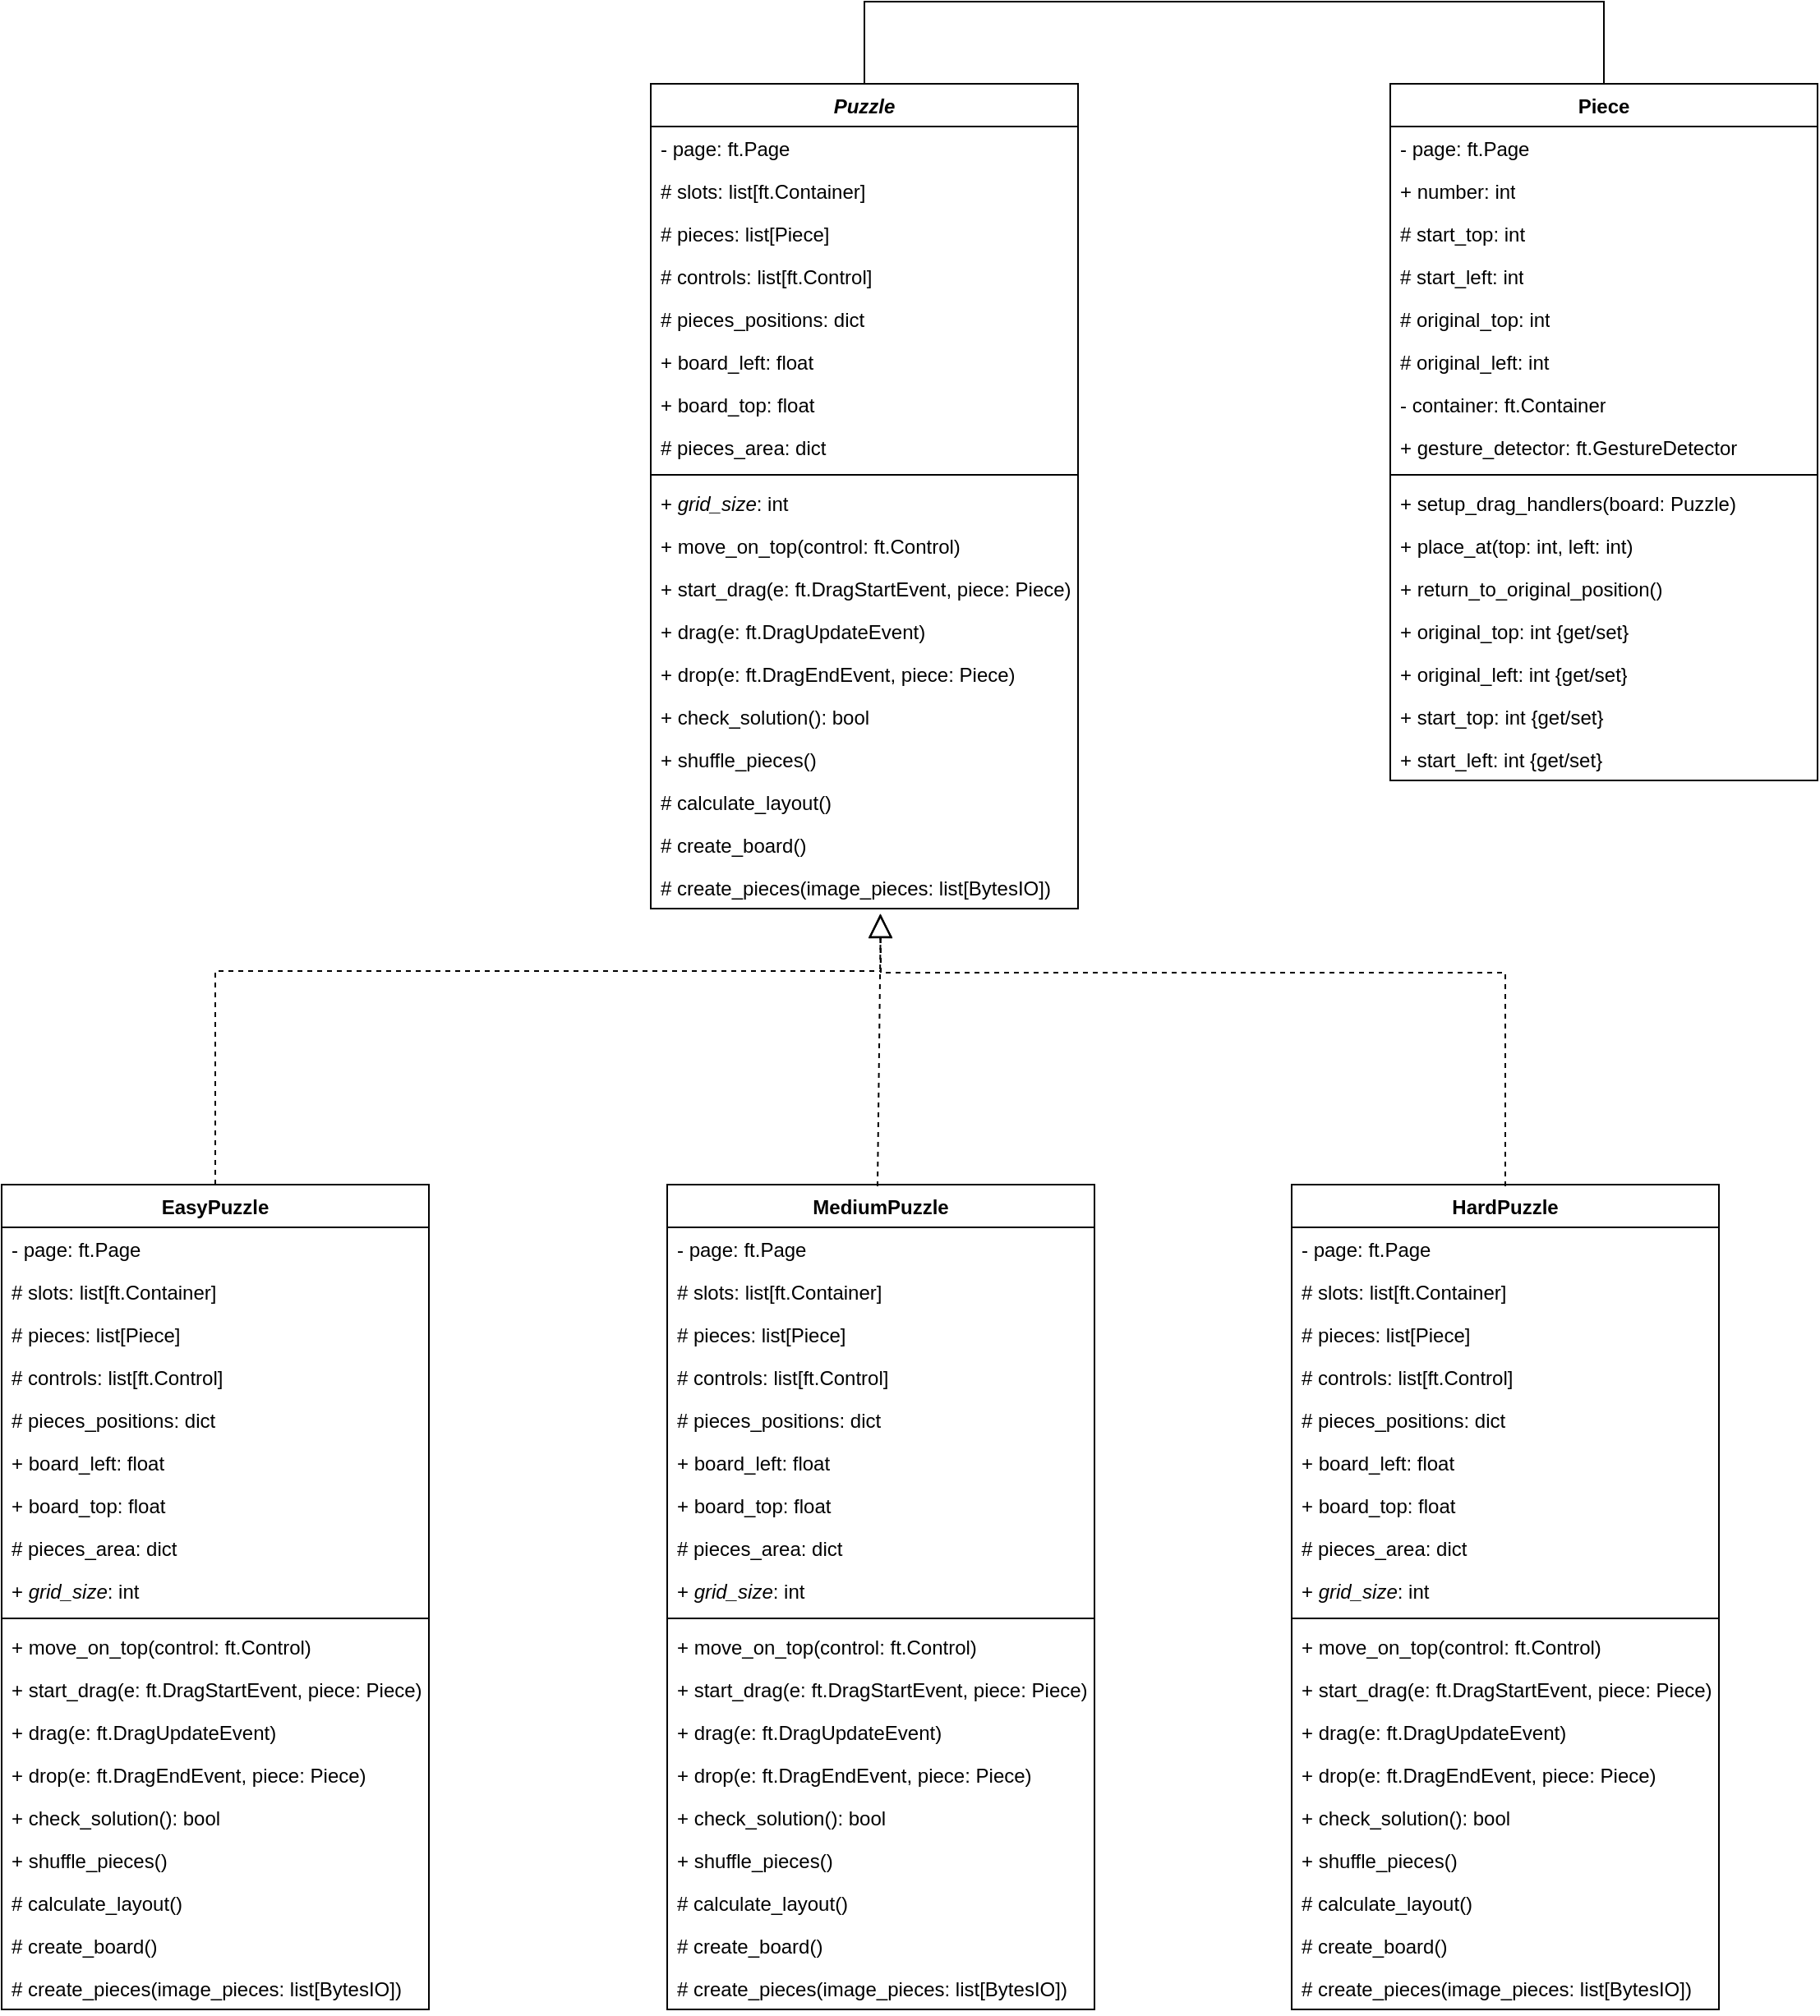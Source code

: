 <mxfile version="27.1.6">
  <diagram name="Page-1" id="c4acf3e9-155e-7222-9cf6-157b1a14988f">
    <mxGraphModel dx="3033" dy="1420" grid="1" gridSize="10" guides="1" tooltips="1" connect="1" arrows="1" fold="1" page="1" pageScale="1" pageWidth="850" pageHeight="1100" background="none" math="0" shadow="0">
      <root>
        <mxCell id="0" />
        <mxCell id="1" parent="0" />
        <mxCell id="1fHKqAu6_xNlIaOvewAm-1" value="Piece" style="swimlane;fontStyle=1;align=center;verticalAlign=top;childLayout=stackLayout;horizontal=1;startSize=26;horizontalStack=0;resizeParent=1;resizeParentMax=0;resizeLast=0;collapsible=1;marginBottom=0;whiteSpace=wrap;html=1;" vertex="1" parent="1">
          <mxGeometry x="1010" y="110" width="260" height="424" as="geometry" />
        </mxCell>
        <mxCell id="1fHKqAu6_xNlIaOvewAm-2" value="- page: ft.Page" style="text;strokeColor=none;fillColor=none;align=left;verticalAlign=top;spacingLeft=4;spacingRight=4;overflow=hidden;rotatable=0;points=[[0,0.5],[1,0.5]];portConstraint=eastwest;whiteSpace=wrap;html=1;" vertex="1" parent="1fHKqAu6_xNlIaOvewAm-1">
          <mxGeometry y="26" width="260" height="26" as="geometry" />
        </mxCell>
        <mxCell id="1fHKqAu6_xNlIaOvewAm-3" value="+ number: int" style="text;strokeColor=none;fillColor=none;align=left;verticalAlign=top;spacingLeft=4;spacingRight=4;overflow=hidden;rotatable=0;points=[[0,0.5],[1,0.5]];portConstraint=eastwest;whiteSpace=wrap;html=1;" vertex="1" parent="1fHKqAu6_xNlIaOvewAm-1">
          <mxGeometry y="52" width="260" height="26" as="geometry" />
        </mxCell>
        <mxCell id="1fHKqAu6_xNlIaOvewAm-4" value="# start_top: int" style="text;strokeColor=none;fillColor=none;align=left;verticalAlign=top;spacingLeft=4;spacingRight=4;overflow=hidden;rotatable=0;points=[[0,0.5],[1,0.5]];portConstraint=eastwest;whiteSpace=wrap;html=1;" vertex="1" parent="1fHKqAu6_xNlIaOvewAm-1">
          <mxGeometry y="78" width="260" height="26" as="geometry" />
        </mxCell>
        <mxCell id="1fHKqAu6_xNlIaOvewAm-5" value="#&amp;nbsp;start_left: int" style="text;strokeColor=none;fillColor=none;align=left;verticalAlign=top;spacingLeft=4;spacingRight=4;overflow=hidden;rotatable=0;points=[[0,0.5],[1,0.5]];portConstraint=eastwest;whiteSpace=wrap;html=1;" vertex="1" parent="1fHKqAu6_xNlIaOvewAm-1">
          <mxGeometry y="104" width="260" height="26" as="geometry" />
        </mxCell>
        <mxCell id="1fHKqAu6_xNlIaOvewAm-12" value="#&amp;nbsp;original_top: int" style="text;strokeColor=none;fillColor=none;align=left;verticalAlign=top;spacingLeft=4;spacingRight=4;overflow=hidden;rotatable=0;points=[[0,0.5],[1,0.5]];portConstraint=eastwest;whiteSpace=wrap;html=1;" vertex="1" parent="1fHKqAu6_xNlIaOvewAm-1">
          <mxGeometry y="130" width="260" height="26" as="geometry" />
        </mxCell>
        <mxCell id="1fHKqAu6_xNlIaOvewAm-11" value="#&amp;nbsp;original_left: int" style="text;strokeColor=none;fillColor=none;align=left;verticalAlign=top;spacingLeft=4;spacingRight=4;overflow=hidden;rotatable=0;points=[[0,0.5],[1,0.5]];portConstraint=eastwest;whiteSpace=wrap;html=1;" vertex="1" parent="1fHKqAu6_xNlIaOvewAm-1">
          <mxGeometry y="156" width="260" height="26" as="geometry" />
        </mxCell>
        <mxCell id="1fHKqAu6_xNlIaOvewAm-10" value="- container: ft.Container" style="text;strokeColor=none;fillColor=none;align=left;verticalAlign=top;spacingLeft=4;spacingRight=4;overflow=hidden;rotatable=0;points=[[0,0.5],[1,0.5]];portConstraint=eastwest;whiteSpace=wrap;html=1;" vertex="1" parent="1fHKqAu6_xNlIaOvewAm-1">
          <mxGeometry y="182" width="260" height="26" as="geometry" />
        </mxCell>
        <mxCell id="1fHKqAu6_xNlIaOvewAm-9" value="+ gesture_detector: ft.GestureDetector" style="text;strokeColor=none;fillColor=none;align=left;verticalAlign=top;spacingLeft=4;spacingRight=4;overflow=hidden;rotatable=0;points=[[0,0.5],[1,0.5]];portConstraint=eastwest;whiteSpace=wrap;html=1;" vertex="1" parent="1fHKqAu6_xNlIaOvewAm-1">
          <mxGeometry y="208" width="260" height="26" as="geometry" />
        </mxCell>
        <mxCell id="1fHKqAu6_xNlIaOvewAm-6" value="" style="line;strokeWidth=1;fillColor=none;align=left;verticalAlign=middle;spacingTop=-1;spacingLeft=3;spacingRight=3;rotatable=0;labelPosition=right;points=[];portConstraint=eastwest;strokeColor=inherit;" vertex="1" parent="1fHKqAu6_xNlIaOvewAm-1">
          <mxGeometry y="234" width="260" height="8" as="geometry" />
        </mxCell>
        <mxCell id="1fHKqAu6_xNlIaOvewAm-7" value="+ setup_drag_handlers(board: Puzzle)" style="text;strokeColor=none;fillColor=none;align=left;verticalAlign=top;spacingLeft=4;spacingRight=4;overflow=hidden;rotatable=0;points=[[0,0.5],[1,0.5]];portConstraint=eastwest;whiteSpace=wrap;html=1;" vertex="1" parent="1fHKqAu6_xNlIaOvewAm-1">
          <mxGeometry y="242" width="260" height="26" as="geometry" />
        </mxCell>
        <mxCell id="1fHKqAu6_xNlIaOvewAm-8" value="+ place_at(top: int, left: int)" style="text;strokeColor=none;fillColor=none;align=left;verticalAlign=top;spacingLeft=4;spacingRight=4;overflow=hidden;rotatable=0;points=[[0,0.5],[1,0.5]];portConstraint=eastwest;whiteSpace=wrap;html=1;" vertex="1" parent="1fHKqAu6_xNlIaOvewAm-1">
          <mxGeometry y="268" width="260" height="26" as="geometry" />
        </mxCell>
        <mxCell id="1fHKqAu6_xNlIaOvewAm-17" value="+ return_to_original_position()" style="text;strokeColor=none;fillColor=none;align=left;verticalAlign=top;spacingLeft=4;spacingRight=4;overflow=hidden;rotatable=0;points=[[0,0.5],[1,0.5]];portConstraint=eastwest;whiteSpace=wrap;html=1;" vertex="1" parent="1fHKqAu6_xNlIaOvewAm-1">
          <mxGeometry y="294" width="260" height="26" as="geometry" />
        </mxCell>
        <mxCell id="1fHKqAu6_xNlIaOvewAm-16" value="+ original_top: int {get/set}" style="text;strokeColor=none;fillColor=none;align=left;verticalAlign=top;spacingLeft=4;spacingRight=4;overflow=hidden;rotatable=0;points=[[0,0.5],[1,0.5]];portConstraint=eastwest;whiteSpace=wrap;html=1;" vertex="1" parent="1fHKqAu6_xNlIaOvewAm-1">
          <mxGeometry y="320" width="260" height="26" as="geometry" />
        </mxCell>
        <mxCell id="1fHKqAu6_xNlIaOvewAm-14" value="+ original_left: int {get/set}" style="text;strokeColor=none;fillColor=none;align=left;verticalAlign=top;spacingLeft=4;spacingRight=4;overflow=hidden;rotatable=0;points=[[0,0.5],[1,0.5]];portConstraint=eastwest;whiteSpace=wrap;html=1;" vertex="1" parent="1fHKqAu6_xNlIaOvewAm-1">
          <mxGeometry y="346" width="260" height="26" as="geometry" />
        </mxCell>
        <mxCell id="1fHKqAu6_xNlIaOvewAm-13" value="+ start_top: int {get/set}" style="text;strokeColor=none;fillColor=none;align=left;verticalAlign=top;spacingLeft=4;spacingRight=4;overflow=hidden;rotatable=0;points=[[0,0.5],[1,0.5]];portConstraint=eastwest;whiteSpace=wrap;html=1;" vertex="1" parent="1fHKqAu6_xNlIaOvewAm-1">
          <mxGeometry y="372" width="260" height="26" as="geometry" />
        </mxCell>
        <mxCell id="1fHKqAu6_xNlIaOvewAm-18" value="+ start_left: int {get/set}" style="text;strokeColor=none;fillColor=none;align=left;verticalAlign=top;spacingLeft=4;spacingRight=4;overflow=hidden;rotatable=0;points=[[0,0.5],[1,0.5]];portConstraint=eastwest;whiteSpace=wrap;html=1;" vertex="1" parent="1fHKqAu6_xNlIaOvewAm-1">
          <mxGeometry y="398" width="260" height="26" as="geometry" />
        </mxCell>
        <mxCell id="1fHKqAu6_xNlIaOvewAm-19" value="&lt;i&gt;Puzzle&lt;/i&gt;" style="swimlane;fontStyle=1;align=center;verticalAlign=top;childLayout=stackLayout;horizontal=1;startSize=26;horizontalStack=0;resizeParent=1;resizeParentMax=0;resizeLast=0;collapsible=1;marginBottom=0;whiteSpace=wrap;html=1;" vertex="1" parent="1">
          <mxGeometry x="560" y="110" width="260" height="502" as="geometry" />
        </mxCell>
        <mxCell id="1fHKqAu6_xNlIaOvewAm-20" value="- page: ft.Page" style="text;strokeColor=none;fillColor=none;align=left;verticalAlign=top;spacingLeft=4;spacingRight=4;overflow=hidden;rotatable=0;points=[[0,0.5],[1,0.5]];portConstraint=eastwest;whiteSpace=wrap;html=1;" vertex="1" parent="1fHKqAu6_xNlIaOvewAm-19">
          <mxGeometry y="26" width="260" height="26" as="geometry" />
        </mxCell>
        <mxCell id="1fHKqAu6_xNlIaOvewAm-21" value="#&amp;nbsp;slots: list[ft.Container]" style="text;strokeColor=none;fillColor=none;align=left;verticalAlign=top;spacingLeft=4;spacingRight=4;overflow=hidden;rotatable=0;points=[[0,0.5],[1,0.5]];portConstraint=eastwest;whiteSpace=wrap;html=1;" vertex="1" parent="1fHKqAu6_xNlIaOvewAm-19">
          <mxGeometry y="52" width="260" height="26" as="geometry" />
        </mxCell>
        <mxCell id="1fHKqAu6_xNlIaOvewAm-22" value="#&amp;nbsp;pieces: list[Piece]" style="text;strokeColor=none;fillColor=none;align=left;verticalAlign=top;spacingLeft=4;spacingRight=4;overflow=hidden;rotatable=0;points=[[0,0.5],[1,0.5]];portConstraint=eastwest;whiteSpace=wrap;html=1;" vertex="1" parent="1fHKqAu6_xNlIaOvewAm-19">
          <mxGeometry y="78" width="260" height="26" as="geometry" />
        </mxCell>
        <mxCell id="1fHKqAu6_xNlIaOvewAm-23" value="#&amp;nbsp;controls: list[ft.Control]" style="text;strokeColor=none;fillColor=none;align=left;verticalAlign=top;spacingLeft=4;spacingRight=4;overflow=hidden;rotatable=0;points=[[0,0.5],[1,0.5]];portConstraint=eastwest;whiteSpace=wrap;html=1;" vertex="1" parent="1fHKqAu6_xNlIaOvewAm-19">
          <mxGeometry y="104" width="260" height="26" as="geometry" />
        </mxCell>
        <mxCell id="1fHKqAu6_xNlIaOvewAm-24" value="#&amp;nbsp;pieces_positions: dict" style="text;strokeColor=none;fillColor=none;align=left;verticalAlign=top;spacingLeft=4;spacingRight=4;overflow=hidden;rotatable=0;points=[[0,0.5],[1,0.5]];portConstraint=eastwest;whiteSpace=wrap;html=1;" vertex="1" parent="1fHKqAu6_xNlIaOvewAm-19">
          <mxGeometry y="130" width="260" height="26" as="geometry" />
        </mxCell>
        <mxCell id="1fHKqAu6_xNlIaOvewAm-25" value="+ board_left: float" style="text;strokeColor=none;fillColor=none;align=left;verticalAlign=top;spacingLeft=4;spacingRight=4;overflow=hidden;rotatable=0;points=[[0,0.5],[1,0.5]];portConstraint=eastwest;whiteSpace=wrap;html=1;" vertex="1" parent="1fHKqAu6_xNlIaOvewAm-19">
          <mxGeometry y="156" width="260" height="26" as="geometry" />
        </mxCell>
        <mxCell id="1fHKqAu6_xNlIaOvewAm-26" value="+ board_top: float" style="text;strokeColor=none;fillColor=none;align=left;verticalAlign=top;spacingLeft=4;spacingRight=4;overflow=hidden;rotatable=0;points=[[0,0.5],[1,0.5]];portConstraint=eastwest;whiteSpace=wrap;html=1;" vertex="1" parent="1fHKqAu6_xNlIaOvewAm-19">
          <mxGeometry y="182" width="260" height="26" as="geometry" />
        </mxCell>
        <mxCell id="1fHKqAu6_xNlIaOvewAm-27" value="#&amp;nbsp;pieces_area: dict" style="text;strokeColor=none;fillColor=none;align=left;verticalAlign=top;spacingLeft=4;spacingRight=4;overflow=hidden;rotatable=0;points=[[0,0.5],[1,0.5]];portConstraint=eastwest;whiteSpace=wrap;html=1;" vertex="1" parent="1fHKqAu6_xNlIaOvewAm-19">
          <mxGeometry y="208" width="260" height="26" as="geometry" />
        </mxCell>
        <mxCell id="1fHKqAu6_xNlIaOvewAm-28" value="" style="line;strokeWidth=1;fillColor=none;align=left;verticalAlign=middle;spacingTop=-1;spacingLeft=3;spacingRight=3;rotatable=0;labelPosition=right;points=[];portConstraint=eastwest;strokeColor=inherit;" vertex="1" parent="1fHKqAu6_xNlIaOvewAm-19">
          <mxGeometry y="234" width="260" height="8" as="geometry" />
        </mxCell>
        <mxCell id="1fHKqAu6_xNlIaOvewAm-29" value="+ &lt;i&gt;grid_size&lt;/i&gt;: int" style="text;strokeColor=none;fillColor=none;align=left;verticalAlign=top;spacingLeft=4;spacingRight=4;overflow=hidden;rotatable=0;points=[[0,0.5],[1,0.5]];portConstraint=eastwest;whiteSpace=wrap;html=1;" vertex="1" parent="1fHKqAu6_xNlIaOvewAm-19">
          <mxGeometry y="242" width="260" height="26" as="geometry" />
        </mxCell>
        <mxCell id="1fHKqAu6_xNlIaOvewAm-30" value="+ move_on_top(control: ft.Control)" style="text;strokeColor=none;fillColor=none;align=left;verticalAlign=top;spacingLeft=4;spacingRight=4;overflow=hidden;rotatable=0;points=[[0,0.5],[1,0.5]];portConstraint=eastwest;whiteSpace=wrap;html=1;" vertex="1" parent="1fHKqAu6_xNlIaOvewAm-19">
          <mxGeometry y="268" width="260" height="26" as="geometry" />
        </mxCell>
        <mxCell id="1fHKqAu6_xNlIaOvewAm-31" value="+ start_drag(e: ft.DragStartEvent, piece: Piece)" style="text;strokeColor=none;fillColor=none;align=left;verticalAlign=top;spacingLeft=4;spacingRight=4;overflow=hidden;rotatable=0;points=[[0,0.5],[1,0.5]];portConstraint=eastwest;whiteSpace=wrap;html=1;" vertex="1" parent="1fHKqAu6_xNlIaOvewAm-19">
          <mxGeometry y="294" width="260" height="26" as="geometry" />
        </mxCell>
        <mxCell id="1fHKqAu6_xNlIaOvewAm-32" value="+ drag(e: ft.DragUpdateEvent)" style="text;strokeColor=none;fillColor=none;align=left;verticalAlign=top;spacingLeft=4;spacingRight=4;overflow=hidden;rotatable=0;points=[[0,0.5],[1,0.5]];portConstraint=eastwest;whiteSpace=wrap;html=1;" vertex="1" parent="1fHKqAu6_xNlIaOvewAm-19">
          <mxGeometry y="320" width="260" height="26" as="geometry" />
        </mxCell>
        <mxCell id="1fHKqAu6_xNlIaOvewAm-33" value="+ drop(e: ft.DragEndEvent, piece: Piece)" style="text;strokeColor=none;fillColor=none;align=left;verticalAlign=top;spacingLeft=4;spacingRight=4;overflow=hidden;rotatable=0;points=[[0,0.5],[1,0.5]];portConstraint=eastwest;whiteSpace=wrap;html=1;" vertex="1" parent="1fHKqAu6_xNlIaOvewAm-19">
          <mxGeometry y="346" width="260" height="26" as="geometry" />
        </mxCell>
        <mxCell id="1fHKqAu6_xNlIaOvewAm-34" value="+ check_solution(): bool" style="text;strokeColor=none;fillColor=none;align=left;verticalAlign=top;spacingLeft=4;spacingRight=4;overflow=hidden;rotatable=0;points=[[0,0.5],[1,0.5]];portConstraint=eastwest;whiteSpace=wrap;html=1;" vertex="1" parent="1fHKqAu6_xNlIaOvewAm-19">
          <mxGeometry y="372" width="260" height="26" as="geometry" />
        </mxCell>
        <mxCell id="1fHKqAu6_xNlIaOvewAm-35" value="+ shuffle_pieces()" style="text;strokeColor=none;fillColor=none;align=left;verticalAlign=top;spacingLeft=4;spacingRight=4;overflow=hidden;rotatable=0;points=[[0,0.5],[1,0.5]];portConstraint=eastwest;whiteSpace=wrap;html=1;" vertex="1" parent="1fHKqAu6_xNlIaOvewAm-19">
          <mxGeometry y="398" width="260" height="26" as="geometry" />
        </mxCell>
        <mxCell id="1fHKqAu6_xNlIaOvewAm-38" value="#&amp;nbsp;calculate_layout()" style="text;strokeColor=none;fillColor=none;align=left;verticalAlign=top;spacingLeft=4;spacingRight=4;overflow=hidden;rotatable=0;points=[[0,0.5],[1,0.5]];portConstraint=eastwest;whiteSpace=wrap;html=1;" vertex="1" parent="1fHKqAu6_xNlIaOvewAm-19">
          <mxGeometry y="424" width="260" height="26" as="geometry" />
        </mxCell>
        <mxCell id="1fHKqAu6_xNlIaOvewAm-37" value="#&amp;nbsp;create_board()" style="text;strokeColor=none;fillColor=none;align=left;verticalAlign=top;spacingLeft=4;spacingRight=4;overflow=hidden;rotatable=0;points=[[0,0.5],[1,0.5]];portConstraint=eastwest;whiteSpace=wrap;html=1;" vertex="1" parent="1fHKqAu6_xNlIaOvewAm-19">
          <mxGeometry y="450" width="260" height="26" as="geometry" />
        </mxCell>
        <mxCell id="1fHKqAu6_xNlIaOvewAm-36" value="#&amp;nbsp;create_pieces(image_pieces: list[BytesIO])" style="text;strokeColor=none;fillColor=none;align=left;verticalAlign=top;spacingLeft=4;spacingRight=4;overflow=hidden;rotatable=0;points=[[0,0.5],[1,0.5]];portConstraint=eastwest;whiteSpace=wrap;html=1;" vertex="1" parent="1fHKqAu6_xNlIaOvewAm-19">
          <mxGeometry y="476" width="260" height="26" as="geometry" />
        </mxCell>
        <mxCell id="1fHKqAu6_xNlIaOvewAm-79" value="EasyPuzzle" style="swimlane;fontStyle=1;align=center;verticalAlign=top;childLayout=stackLayout;horizontal=1;startSize=26;horizontalStack=0;resizeParent=1;resizeParentMax=0;resizeLast=0;collapsible=1;marginBottom=0;whiteSpace=wrap;html=1;" vertex="1" parent="1">
          <mxGeometry x="165" y="780" width="260" height="502" as="geometry" />
        </mxCell>
        <mxCell id="1fHKqAu6_xNlIaOvewAm-80" value="- page: ft.Page" style="text;strokeColor=none;fillColor=none;align=left;verticalAlign=top;spacingLeft=4;spacingRight=4;overflow=hidden;rotatable=0;points=[[0,0.5],[1,0.5]];portConstraint=eastwest;whiteSpace=wrap;html=1;" vertex="1" parent="1fHKqAu6_xNlIaOvewAm-79">
          <mxGeometry y="26" width="260" height="26" as="geometry" />
        </mxCell>
        <mxCell id="1fHKqAu6_xNlIaOvewAm-81" value="#&amp;nbsp;slots: list[ft.Container]" style="text;strokeColor=none;fillColor=none;align=left;verticalAlign=top;spacingLeft=4;spacingRight=4;overflow=hidden;rotatable=0;points=[[0,0.5],[1,0.5]];portConstraint=eastwest;whiteSpace=wrap;html=1;" vertex="1" parent="1fHKqAu6_xNlIaOvewAm-79">
          <mxGeometry y="52" width="260" height="26" as="geometry" />
        </mxCell>
        <mxCell id="1fHKqAu6_xNlIaOvewAm-82" value="#&amp;nbsp;pieces: list[Piece]" style="text;strokeColor=none;fillColor=none;align=left;verticalAlign=top;spacingLeft=4;spacingRight=4;overflow=hidden;rotatable=0;points=[[0,0.5],[1,0.5]];portConstraint=eastwest;whiteSpace=wrap;html=1;" vertex="1" parent="1fHKqAu6_xNlIaOvewAm-79">
          <mxGeometry y="78" width="260" height="26" as="geometry" />
        </mxCell>
        <mxCell id="1fHKqAu6_xNlIaOvewAm-83" value="#&amp;nbsp;controls: list[ft.Control]" style="text;strokeColor=none;fillColor=none;align=left;verticalAlign=top;spacingLeft=4;spacingRight=4;overflow=hidden;rotatable=0;points=[[0,0.5],[1,0.5]];portConstraint=eastwest;whiteSpace=wrap;html=1;" vertex="1" parent="1fHKqAu6_xNlIaOvewAm-79">
          <mxGeometry y="104" width="260" height="26" as="geometry" />
        </mxCell>
        <mxCell id="1fHKqAu6_xNlIaOvewAm-84" value="#&amp;nbsp;pieces_positions: dict" style="text;strokeColor=none;fillColor=none;align=left;verticalAlign=top;spacingLeft=4;spacingRight=4;overflow=hidden;rotatable=0;points=[[0,0.5],[1,0.5]];portConstraint=eastwest;whiteSpace=wrap;html=1;" vertex="1" parent="1fHKqAu6_xNlIaOvewAm-79">
          <mxGeometry y="130" width="260" height="26" as="geometry" />
        </mxCell>
        <mxCell id="1fHKqAu6_xNlIaOvewAm-85" value="+ board_left: float" style="text;strokeColor=none;fillColor=none;align=left;verticalAlign=top;spacingLeft=4;spacingRight=4;overflow=hidden;rotatable=0;points=[[0,0.5],[1,0.5]];portConstraint=eastwest;whiteSpace=wrap;html=1;" vertex="1" parent="1fHKqAu6_xNlIaOvewAm-79">
          <mxGeometry y="156" width="260" height="26" as="geometry" />
        </mxCell>
        <mxCell id="1fHKqAu6_xNlIaOvewAm-86" value="+ board_top: float" style="text;strokeColor=none;fillColor=none;align=left;verticalAlign=top;spacingLeft=4;spacingRight=4;overflow=hidden;rotatable=0;points=[[0,0.5],[1,0.5]];portConstraint=eastwest;whiteSpace=wrap;html=1;" vertex="1" parent="1fHKqAu6_xNlIaOvewAm-79">
          <mxGeometry y="182" width="260" height="26" as="geometry" />
        </mxCell>
        <mxCell id="1fHKqAu6_xNlIaOvewAm-87" value="#&amp;nbsp;pieces_area: dict" style="text;strokeColor=none;fillColor=none;align=left;verticalAlign=top;spacingLeft=4;spacingRight=4;overflow=hidden;rotatable=0;points=[[0,0.5],[1,0.5]];portConstraint=eastwest;whiteSpace=wrap;html=1;" vertex="1" parent="1fHKqAu6_xNlIaOvewAm-79">
          <mxGeometry y="208" width="260" height="26" as="geometry" />
        </mxCell>
        <mxCell id="1fHKqAu6_xNlIaOvewAm-89" value="+ &lt;i&gt;grid_size&lt;/i&gt;: int" style="text;strokeColor=none;fillColor=none;align=left;verticalAlign=top;spacingLeft=4;spacingRight=4;overflow=hidden;rotatable=0;points=[[0,0.5],[1,0.5]];portConstraint=eastwest;whiteSpace=wrap;html=1;" vertex="1" parent="1fHKqAu6_xNlIaOvewAm-79">
          <mxGeometry y="234" width="260" height="26" as="geometry" />
        </mxCell>
        <mxCell id="1fHKqAu6_xNlIaOvewAm-88" value="" style="line;strokeWidth=1;fillColor=none;align=left;verticalAlign=middle;spacingTop=-1;spacingLeft=3;spacingRight=3;rotatable=0;labelPosition=right;points=[];portConstraint=eastwest;strokeColor=inherit;" vertex="1" parent="1fHKqAu6_xNlIaOvewAm-79">
          <mxGeometry y="260" width="260" height="8" as="geometry" />
        </mxCell>
        <mxCell id="1fHKqAu6_xNlIaOvewAm-90" value="+ move_on_top(control: ft.Control)" style="text;strokeColor=none;fillColor=none;align=left;verticalAlign=top;spacingLeft=4;spacingRight=4;overflow=hidden;rotatable=0;points=[[0,0.5],[1,0.5]];portConstraint=eastwest;whiteSpace=wrap;html=1;" vertex="1" parent="1fHKqAu6_xNlIaOvewAm-79">
          <mxGeometry y="268" width="260" height="26" as="geometry" />
        </mxCell>
        <mxCell id="1fHKqAu6_xNlIaOvewAm-91" value="+ start_drag(e: ft.DragStartEvent, piece: Piece)" style="text;strokeColor=none;fillColor=none;align=left;verticalAlign=top;spacingLeft=4;spacingRight=4;overflow=hidden;rotatable=0;points=[[0,0.5],[1,0.5]];portConstraint=eastwest;whiteSpace=wrap;html=1;" vertex="1" parent="1fHKqAu6_xNlIaOvewAm-79">
          <mxGeometry y="294" width="260" height="26" as="geometry" />
        </mxCell>
        <mxCell id="1fHKqAu6_xNlIaOvewAm-92" value="+ drag(e: ft.DragUpdateEvent)" style="text;strokeColor=none;fillColor=none;align=left;verticalAlign=top;spacingLeft=4;spacingRight=4;overflow=hidden;rotatable=0;points=[[0,0.5],[1,0.5]];portConstraint=eastwest;whiteSpace=wrap;html=1;" vertex="1" parent="1fHKqAu6_xNlIaOvewAm-79">
          <mxGeometry y="320" width="260" height="26" as="geometry" />
        </mxCell>
        <mxCell id="1fHKqAu6_xNlIaOvewAm-93" value="+ drop(e: ft.DragEndEvent, piece: Piece)" style="text;strokeColor=none;fillColor=none;align=left;verticalAlign=top;spacingLeft=4;spacingRight=4;overflow=hidden;rotatable=0;points=[[0,0.5],[1,0.5]];portConstraint=eastwest;whiteSpace=wrap;html=1;" vertex="1" parent="1fHKqAu6_xNlIaOvewAm-79">
          <mxGeometry y="346" width="260" height="26" as="geometry" />
        </mxCell>
        <mxCell id="1fHKqAu6_xNlIaOvewAm-94" value="+ check_solution(): bool" style="text;strokeColor=none;fillColor=none;align=left;verticalAlign=top;spacingLeft=4;spacingRight=4;overflow=hidden;rotatable=0;points=[[0,0.5],[1,0.5]];portConstraint=eastwest;whiteSpace=wrap;html=1;" vertex="1" parent="1fHKqAu6_xNlIaOvewAm-79">
          <mxGeometry y="372" width="260" height="26" as="geometry" />
        </mxCell>
        <mxCell id="1fHKqAu6_xNlIaOvewAm-95" value="+ shuffle_pieces()" style="text;strokeColor=none;fillColor=none;align=left;verticalAlign=top;spacingLeft=4;spacingRight=4;overflow=hidden;rotatable=0;points=[[0,0.5],[1,0.5]];portConstraint=eastwest;whiteSpace=wrap;html=1;" vertex="1" parent="1fHKqAu6_xNlIaOvewAm-79">
          <mxGeometry y="398" width="260" height="26" as="geometry" />
        </mxCell>
        <mxCell id="1fHKqAu6_xNlIaOvewAm-96" value="#&amp;nbsp;calculate_layout()" style="text;strokeColor=none;fillColor=none;align=left;verticalAlign=top;spacingLeft=4;spacingRight=4;overflow=hidden;rotatable=0;points=[[0,0.5],[1,0.5]];portConstraint=eastwest;whiteSpace=wrap;html=1;" vertex="1" parent="1fHKqAu6_xNlIaOvewAm-79">
          <mxGeometry y="424" width="260" height="26" as="geometry" />
        </mxCell>
        <mxCell id="1fHKqAu6_xNlIaOvewAm-97" value="#&amp;nbsp;create_board()" style="text;strokeColor=none;fillColor=none;align=left;verticalAlign=top;spacingLeft=4;spacingRight=4;overflow=hidden;rotatable=0;points=[[0,0.5],[1,0.5]];portConstraint=eastwest;whiteSpace=wrap;html=1;" vertex="1" parent="1fHKqAu6_xNlIaOvewAm-79">
          <mxGeometry y="450" width="260" height="26" as="geometry" />
        </mxCell>
        <mxCell id="1fHKqAu6_xNlIaOvewAm-98" value="#&amp;nbsp;create_pieces(image_pieces: list[BytesIO])" style="text;strokeColor=none;fillColor=none;align=left;verticalAlign=top;spacingLeft=4;spacingRight=4;overflow=hidden;rotatable=0;points=[[0,0.5],[1,0.5]];portConstraint=eastwest;whiteSpace=wrap;html=1;" vertex="1" parent="1fHKqAu6_xNlIaOvewAm-79">
          <mxGeometry y="476" width="260" height="26" as="geometry" />
        </mxCell>
        <mxCell id="1fHKqAu6_xNlIaOvewAm-99" value="MediumPuzzle" style="swimlane;fontStyle=1;align=center;verticalAlign=top;childLayout=stackLayout;horizontal=1;startSize=26;horizontalStack=0;resizeParent=1;resizeParentMax=0;resizeLast=0;collapsible=1;marginBottom=0;whiteSpace=wrap;html=1;" vertex="1" parent="1">
          <mxGeometry x="570" y="780" width="260" height="502" as="geometry" />
        </mxCell>
        <mxCell id="1fHKqAu6_xNlIaOvewAm-100" value="- page: ft.Page" style="text;strokeColor=none;fillColor=none;align=left;verticalAlign=top;spacingLeft=4;spacingRight=4;overflow=hidden;rotatable=0;points=[[0,0.5],[1,0.5]];portConstraint=eastwest;whiteSpace=wrap;html=1;" vertex="1" parent="1fHKqAu6_xNlIaOvewAm-99">
          <mxGeometry y="26" width="260" height="26" as="geometry" />
        </mxCell>
        <mxCell id="1fHKqAu6_xNlIaOvewAm-101" value="#&amp;nbsp;slots: list[ft.Container]" style="text;strokeColor=none;fillColor=none;align=left;verticalAlign=top;spacingLeft=4;spacingRight=4;overflow=hidden;rotatable=0;points=[[0,0.5],[1,0.5]];portConstraint=eastwest;whiteSpace=wrap;html=1;" vertex="1" parent="1fHKqAu6_xNlIaOvewAm-99">
          <mxGeometry y="52" width="260" height="26" as="geometry" />
        </mxCell>
        <mxCell id="1fHKqAu6_xNlIaOvewAm-102" value="#&amp;nbsp;pieces: list[Piece]" style="text;strokeColor=none;fillColor=none;align=left;verticalAlign=top;spacingLeft=4;spacingRight=4;overflow=hidden;rotatable=0;points=[[0,0.5],[1,0.5]];portConstraint=eastwest;whiteSpace=wrap;html=1;" vertex="1" parent="1fHKqAu6_xNlIaOvewAm-99">
          <mxGeometry y="78" width="260" height="26" as="geometry" />
        </mxCell>
        <mxCell id="1fHKqAu6_xNlIaOvewAm-103" value="#&amp;nbsp;controls: list[ft.Control]" style="text;strokeColor=none;fillColor=none;align=left;verticalAlign=top;spacingLeft=4;spacingRight=4;overflow=hidden;rotatable=0;points=[[0,0.5],[1,0.5]];portConstraint=eastwest;whiteSpace=wrap;html=1;" vertex="1" parent="1fHKqAu6_xNlIaOvewAm-99">
          <mxGeometry y="104" width="260" height="26" as="geometry" />
        </mxCell>
        <mxCell id="1fHKqAu6_xNlIaOvewAm-104" value="#&amp;nbsp;pieces_positions: dict" style="text;strokeColor=none;fillColor=none;align=left;verticalAlign=top;spacingLeft=4;spacingRight=4;overflow=hidden;rotatable=0;points=[[0,0.5],[1,0.5]];portConstraint=eastwest;whiteSpace=wrap;html=1;" vertex="1" parent="1fHKqAu6_xNlIaOvewAm-99">
          <mxGeometry y="130" width="260" height="26" as="geometry" />
        </mxCell>
        <mxCell id="1fHKqAu6_xNlIaOvewAm-105" value="+ board_left: float" style="text;strokeColor=none;fillColor=none;align=left;verticalAlign=top;spacingLeft=4;spacingRight=4;overflow=hidden;rotatable=0;points=[[0,0.5],[1,0.5]];portConstraint=eastwest;whiteSpace=wrap;html=1;" vertex="1" parent="1fHKqAu6_xNlIaOvewAm-99">
          <mxGeometry y="156" width="260" height="26" as="geometry" />
        </mxCell>
        <mxCell id="1fHKqAu6_xNlIaOvewAm-106" value="+ board_top: float" style="text;strokeColor=none;fillColor=none;align=left;verticalAlign=top;spacingLeft=4;spacingRight=4;overflow=hidden;rotatable=0;points=[[0,0.5],[1,0.5]];portConstraint=eastwest;whiteSpace=wrap;html=1;" vertex="1" parent="1fHKqAu6_xNlIaOvewAm-99">
          <mxGeometry y="182" width="260" height="26" as="geometry" />
        </mxCell>
        <mxCell id="1fHKqAu6_xNlIaOvewAm-107" value="#&amp;nbsp;pieces_area: dict" style="text;strokeColor=none;fillColor=none;align=left;verticalAlign=top;spacingLeft=4;spacingRight=4;overflow=hidden;rotatable=0;points=[[0,0.5],[1,0.5]];portConstraint=eastwest;whiteSpace=wrap;html=1;" vertex="1" parent="1fHKqAu6_xNlIaOvewAm-99">
          <mxGeometry y="208" width="260" height="26" as="geometry" />
        </mxCell>
        <mxCell id="1fHKqAu6_xNlIaOvewAm-108" value="+ &lt;i&gt;grid_size&lt;/i&gt;: int" style="text;strokeColor=none;fillColor=none;align=left;verticalAlign=top;spacingLeft=4;spacingRight=4;overflow=hidden;rotatable=0;points=[[0,0.5],[1,0.5]];portConstraint=eastwest;whiteSpace=wrap;html=1;" vertex="1" parent="1fHKqAu6_xNlIaOvewAm-99">
          <mxGeometry y="234" width="260" height="26" as="geometry" />
        </mxCell>
        <mxCell id="1fHKqAu6_xNlIaOvewAm-109" value="" style="line;strokeWidth=1;fillColor=none;align=left;verticalAlign=middle;spacingTop=-1;spacingLeft=3;spacingRight=3;rotatable=0;labelPosition=right;points=[];portConstraint=eastwest;strokeColor=inherit;" vertex="1" parent="1fHKqAu6_xNlIaOvewAm-99">
          <mxGeometry y="260" width="260" height="8" as="geometry" />
        </mxCell>
        <mxCell id="1fHKqAu6_xNlIaOvewAm-110" value="+ move_on_top(control: ft.Control)" style="text;strokeColor=none;fillColor=none;align=left;verticalAlign=top;spacingLeft=4;spacingRight=4;overflow=hidden;rotatable=0;points=[[0,0.5],[1,0.5]];portConstraint=eastwest;whiteSpace=wrap;html=1;" vertex="1" parent="1fHKqAu6_xNlIaOvewAm-99">
          <mxGeometry y="268" width="260" height="26" as="geometry" />
        </mxCell>
        <mxCell id="1fHKqAu6_xNlIaOvewAm-111" value="+ start_drag(e: ft.DragStartEvent, piece: Piece)" style="text;strokeColor=none;fillColor=none;align=left;verticalAlign=top;spacingLeft=4;spacingRight=4;overflow=hidden;rotatable=0;points=[[0,0.5],[1,0.5]];portConstraint=eastwest;whiteSpace=wrap;html=1;" vertex="1" parent="1fHKqAu6_xNlIaOvewAm-99">
          <mxGeometry y="294" width="260" height="26" as="geometry" />
        </mxCell>
        <mxCell id="1fHKqAu6_xNlIaOvewAm-112" value="+ drag(e: ft.DragUpdateEvent)" style="text;strokeColor=none;fillColor=none;align=left;verticalAlign=top;spacingLeft=4;spacingRight=4;overflow=hidden;rotatable=0;points=[[0,0.5],[1,0.5]];portConstraint=eastwest;whiteSpace=wrap;html=1;" vertex="1" parent="1fHKqAu6_xNlIaOvewAm-99">
          <mxGeometry y="320" width="260" height="26" as="geometry" />
        </mxCell>
        <mxCell id="1fHKqAu6_xNlIaOvewAm-113" value="+ drop(e: ft.DragEndEvent, piece: Piece)" style="text;strokeColor=none;fillColor=none;align=left;verticalAlign=top;spacingLeft=4;spacingRight=4;overflow=hidden;rotatable=0;points=[[0,0.5],[1,0.5]];portConstraint=eastwest;whiteSpace=wrap;html=1;" vertex="1" parent="1fHKqAu6_xNlIaOvewAm-99">
          <mxGeometry y="346" width="260" height="26" as="geometry" />
        </mxCell>
        <mxCell id="1fHKqAu6_xNlIaOvewAm-114" value="+ check_solution(): bool" style="text;strokeColor=none;fillColor=none;align=left;verticalAlign=top;spacingLeft=4;spacingRight=4;overflow=hidden;rotatable=0;points=[[0,0.5],[1,0.5]];portConstraint=eastwest;whiteSpace=wrap;html=1;" vertex="1" parent="1fHKqAu6_xNlIaOvewAm-99">
          <mxGeometry y="372" width="260" height="26" as="geometry" />
        </mxCell>
        <mxCell id="1fHKqAu6_xNlIaOvewAm-115" value="+ shuffle_pieces()" style="text;strokeColor=none;fillColor=none;align=left;verticalAlign=top;spacingLeft=4;spacingRight=4;overflow=hidden;rotatable=0;points=[[0,0.5],[1,0.5]];portConstraint=eastwest;whiteSpace=wrap;html=1;" vertex="1" parent="1fHKqAu6_xNlIaOvewAm-99">
          <mxGeometry y="398" width="260" height="26" as="geometry" />
        </mxCell>
        <mxCell id="1fHKqAu6_xNlIaOvewAm-116" value="#&amp;nbsp;calculate_layout()" style="text;strokeColor=none;fillColor=none;align=left;verticalAlign=top;spacingLeft=4;spacingRight=4;overflow=hidden;rotatable=0;points=[[0,0.5],[1,0.5]];portConstraint=eastwest;whiteSpace=wrap;html=1;" vertex="1" parent="1fHKqAu6_xNlIaOvewAm-99">
          <mxGeometry y="424" width="260" height="26" as="geometry" />
        </mxCell>
        <mxCell id="1fHKqAu6_xNlIaOvewAm-117" value="#&amp;nbsp;create_board()" style="text;strokeColor=none;fillColor=none;align=left;verticalAlign=top;spacingLeft=4;spacingRight=4;overflow=hidden;rotatable=0;points=[[0,0.5],[1,0.5]];portConstraint=eastwest;whiteSpace=wrap;html=1;" vertex="1" parent="1fHKqAu6_xNlIaOvewAm-99">
          <mxGeometry y="450" width="260" height="26" as="geometry" />
        </mxCell>
        <mxCell id="1fHKqAu6_xNlIaOvewAm-118" value="#&amp;nbsp;create_pieces(image_pieces: list[BytesIO])" style="text;strokeColor=none;fillColor=none;align=left;verticalAlign=top;spacingLeft=4;spacingRight=4;overflow=hidden;rotatable=0;points=[[0,0.5],[1,0.5]];portConstraint=eastwest;whiteSpace=wrap;html=1;" vertex="1" parent="1fHKqAu6_xNlIaOvewAm-99">
          <mxGeometry y="476" width="260" height="26" as="geometry" />
        </mxCell>
        <mxCell id="1fHKqAu6_xNlIaOvewAm-119" value="HardPuzzle" style="swimlane;fontStyle=1;align=center;verticalAlign=top;childLayout=stackLayout;horizontal=1;startSize=26;horizontalStack=0;resizeParent=1;resizeParentMax=0;resizeLast=0;collapsible=1;marginBottom=0;whiteSpace=wrap;html=1;" vertex="1" parent="1">
          <mxGeometry x="950" y="780" width="260" height="502" as="geometry" />
        </mxCell>
        <mxCell id="1fHKqAu6_xNlIaOvewAm-120" value="- page: ft.Page" style="text;strokeColor=none;fillColor=none;align=left;verticalAlign=top;spacingLeft=4;spacingRight=4;overflow=hidden;rotatable=0;points=[[0,0.5],[1,0.5]];portConstraint=eastwest;whiteSpace=wrap;html=1;" vertex="1" parent="1fHKqAu6_xNlIaOvewAm-119">
          <mxGeometry y="26" width="260" height="26" as="geometry" />
        </mxCell>
        <mxCell id="1fHKqAu6_xNlIaOvewAm-121" value="#&amp;nbsp;slots: list[ft.Container]" style="text;strokeColor=none;fillColor=none;align=left;verticalAlign=top;spacingLeft=4;spacingRight=4;overflow=hidden;rotatable=0;points=[[0,0.5],[1,0.5]];portConstraint=eastwest;whiteSpace=wrap;html=1;" vertex="1" parent="1fHKqAu6_xNlIaOvewAm-119">
          <mxGeometry y="52" width="260" height="26" as="geometry" />
        </mxCell>
        <mxCell id="1fHKqAu6_xNlIaOvewAm-122" value="#&amp;nbsp;pieces: list[Piece]" style="text;strokeColor=none;fillColor=none;align=left;verticalAlign=top;spacingLeft=4;spacingRight=4;overflow=hidden;rotatable=0;points=[[0,0.5],[1,0.5]];portConstraint=eastwest;whiteSpace=wrap;html=1;" vertex="1" parent="1fHKqAu6_xNlIaOvewAm-119">
          <mxGeometry y="78" width="260" height="26" as="geometry" />
        </mxCell>
        <mxCell id="1fHKqAu6_xNlIaOvewAm-123" value="#&amp;nbsp;controls: list[ft.Control]" style="text;strokeColor=none;fillColor=none;align=left;verticalAlign=top;spacingLeft=4;spacingRight=4;overflow=hidden;rotatable=0;points=[[0,0.5],[1,0.5]];portConstraint=eastwest;whiteSpace=wrap;html=1;" vertex="1" parent="1fHKqAu6_xNlIaOvewAm-119">
          <mxGeometry y="104" width="260" height="26" as="geometry" />
        </mxCell>
        <mxCell id="1fHKqAu6_xNlIaOvewAm-124" value="#&amp;nbsp;pieces_positions: dict" style="text;strokeColor=none;fillColor=none;align=left;verticalAlign=top;spacingLeft=4;spacingRight=4;overflow=hidden;rotatable=0;points=[[0,0.5],[1,0.5]];portConstraint=eastwest;whiteSpace=wrap;html=1;" vertex="1" parent="1fHKqAu6_xNlIaOvewAm-119">
          <mxGeometry y="130" width="260" height="26" as="geometry" />
        </mxCell>
        <mxCell id="1fHKqAu6_xNlIaOvewAm-125" value="+ board_left: float" style="text;strokeColor=none;fillColor=none;align=left;verticalAlign=top;spacingLeft=4;spacingRight=4;overflow=hidden;rotatable=0;points=[[0,0.5],[1,0.5]];portConstraint=eastwest;whiteSpace=wrap;html=1;" vertex="1" parent="1fHKqAu6_xNlIaOvewAm-119">
          <mxGeometry y="156" width="260" height="26" as="geometry" />
        </mxCell>
        <mxCell id="1fHKqAu6_xNlIaOvewAm-126" value="+ board_top: float" style="text;strokeColor=none;fillColor=none;align=left;verticalAlign=top;spacingLeft=4;spacingRight=4;overflow=hidden;rotatable=0;points=[[0,0.5],[1,0.5]];portConstraint=eastwest;whiteSpace=wrap;html=1;" vertex="1" parent="1fHKqAu6_xNlIaOvewAm-119">
          <mxGeometry y="182" width="260" height="26" as="geometry" />
        </mxCell>
        <mxCell id="1fHKqAu6_xNlIaOvewAm-127" value="#&amp;nbsp;pieces_area: dict" style="text;strokeColor=none;fillColor=none;align=left;verticalAlign=top;spacingLeft=4;spacingRight=4;overflow=hidden;rotatable=0;points=[[0,0.5],[1,0.5]];portConstraint=eastwest;whiteSpace=wrap;html=1;" vertex="1" parent="1fHKqAu6_xNlIaOvewAm-119">
          <mxGeometry y="208" width="260" height="26" as="geometry" />
        </mxCell>
        <mxCell id="1fHKqAu6_xNlIaOvewAm-128" value="+ &lt;i&gt;grid_size&lt;/i&gt;: int" style="text;strokeColor=none;fillColor=none;align=left;verticalAlign=top;spacingLeft=4;spacingRight=4;overflow=hidden;rotatable=0;points=[[0,0.5],[1,0.5]];portConstraint=eastwest;whiteSpace=wrap;html=1;" vertex="1" parent="1fHKqAu6_xNlIaOvewAm-119">
          <mxGeometry y="234" width="260" height="26" as="geometry" />
        </mxCell>
        <mxCell id="1fHKqAu6_xNlIaOvewAm-129" value="" style="line;strokeWidth=1;fillColor=none;align=left;verticalAlign=middle;spacingTop=-1;spacingLeft=3;spacingRight=3;rotatable=0;labelPosition=right;points=[];portConstraint=eastwest;strokeColor=inherit;" vertex="1" parent="1fHKqAu6_xNlIaOvewAm-119">
          <mxGeometry y="260" width="260" height="8" as="geometry" />
        </mxCell>
        <mxCell id="1fHKqAu6_xNlIaOvewAm-130" value="+ move_on_top(control: ft.Control)" style="text;strokeColor=none;fillColor=none;align=left;verticalAlign=top;spacingLeft=4;spacingRight=4;overflow=hidden;rotatable=0;points=[[0,0.5],[1,0.5]];portConstraint=eastwest;whiteSpace=wrap;html=1;" vertex="1" parent="1fHKqAu6_xNlIaOvewAm-119">
          <mxGeometry y="268" width="260" height="26" as="geometry" />
        </mxCell>
        <mxCell id="1fHKqAu6_xNlIaOvewAm-131" value="+ start_drag(e: ft.DragStartEvent, piece: Piece)" style="text;strokeColor=none;fillColor=none;align=left;verticalAlign=top;spacingLeft=4;spacingRight=4;overflow=hidden;rotatable=0;points=[[0,0.5],[1,0.5]];portConstraint=eastwest;whiteSpace=wrap;html=1;" vertex="1" parent="1fHKqAu6_xNlIaOvewAm-119">
          <mxGeometry y="294" width="260" height="26" as="geometry" />
        </mxCell>
        <mxCell id="1fHKqAu6_xNlIaOvewAm-132" value="+ drag(e: ft.DragUpdateEvent)" style="text;strokeColor=none;fillColor=none;align=left;verticalAlign=top;spacingLeft=4;spacingRight=4;overflow=hidden;rotatable=0;points=[[0,0.5],[1,0.5]];portConstraint=eastwest;whiteSpace=wrap;html=1;" vertex="1" parent="1fHKqAu6_xNlIaOvewAm-119">
          <mxGeometry y="320" width="260" height="26" as="geometry" />
        </mxCell>
        <mxCell id="1fHKqAu6_xNlIaOvewAm-133" value="+ drop(e: ft.DragEndEvent, piece: Piece)" style="text;strokeColor=none;fillColor=none;align=left;verticalAlign=top;spacingLeft=4;spacingRight=4;overflow=hidden;rotatable=0;points=[[0,0.5],[1,0.5]];portConstraint=eastwest;whiteSpace=wrap;html=1;" vertex="1" parent="1fHKqAu6_xNlIaOvewAm-119">
          <mxGeometry y="346" width="260" height="26" as="geometry" />
        </mxCell>
        <mxCell id="1fHKqAu6_xNlIaOvewAm-134" value="+ check_solution(): bool" style="text;strokeColor=none;fillColor=none;align=left;verticalAlign=top;spacingLeft=4;spacingRight=4;overflow=hidden;rotatable=0;points=[[0,0.5],[1,0.5]];portConstraint=eastwest;whiteSpace=wrap;html=1;" vertex="1" parent="1fHKqAu6_xNlIaOvewAm-119">
          <mxGeometry y="372" width="260" height="26" as="geometry" />
        </mxCell>
        <mxCell id="1fHKqAu6_xNlIaOvewAm-135" value="+ shuffle_pieces()" style="text;strokeColor=none;fillColor=none;align=left;verticalAlign=top;spacingLeft=4;spacingRight=4;overflow=hidden;rotatable=0;points=[[0,0.5],[1,0.5]];portConstraint=eastwest;whiteSpace=wrap;html=1;" vertex="1" parent="1fHKqAu6_xNlIaOvewAm-119">
          <mxGeometry y="398" width="260" height="26" as="geometry" />
        </mxCell>
        <mxCell id="1fHKqAu6_xNlIaOvewAm-136" value="#&amp;nbsp;calculate_layout()" style="text;strokeColor=none;fillColor=none;align=left;verticalAlign=top;spacingLeft=4;spacingRight=4;overflow=hidden;rotatable=0;points=[[0,0.5],[1,0.5]];portConstraint=eastwest;whiteSpace=wrap;html=1;" vertex="1" parent="1fHKqAu6_xNlIaOvewAm-119">
          <mxGeometry y="424" width="260" height="26" as="geometry" />
        </mxCell>
        <mxCell id="1fHKqAu6_xNlIaOvewAm-137" value="#&amp;nbsp;create_board()" style="text;strokeColor=none;fillColor=none;align=left;verticalAlign=top;spacingLeft=4;spacingRight=4;overflow=hidden;rotatable=0;points=[[0,0.5],[1,0.5]];portConstraint=eastwest;whiteSpace=wrap;html=1;" vertex="1" parent="1fHKqAu6_xNlIaOvewAm-119">
          <mxGeometry y="450" width="260" height="26" as="geometry" />
        </mxCell>
        <mxCell id="1fHKqAu6_xNlIaOvewAm-138" value="#&amp;nbsp;create_pieces(image_pieces: list[BytesIO])" style="text;strokeColor=none;fillColor=none;align=left;verticalAlign=top;spacingLeft=4;spacingRight=4;overflow=hidden;rotatable=0;points=[[0,0.5],[1,0.5]];portConstraint=eastwest;whiteSpace=wrap;html=1;" vertex="1" parent="1fHKqAu6_xNlIaOvewAm-119">
          <mxGeometry y="476" width="260" height="26" as="geometry" />
        </mxCell>
        <mxCell id="1fHKqAu6_xNlIaOvewAm-140" value="" style="endArrow=block;dashed=1;endFill=0;endSize=12;html=1;rounded=0;exitX=0.5;exitY=0;exitDx=0;exitDy=0;entryX=0.537;entryY=1.133;entryDx=0;entryDy=0;entryPerimeter=0;" edge="1" parent="1" source="1fHKqAu6_xNlIaOvewAm-79" target="1fHKqAu6_xNlIaOvewAm-36">
          <mxGeometry width="160" relative="1" as="geometry">
            <mxPoint x="290" y="590" as="sourcePoint" />
            <mxPoint x="450" y="590" as="targetPoint" />
            <Array as="points">
              <mxPoint x="295" y="650" />
              <mxPoint x="700" y="650" />
            </Array>
          </mxGeometry>
        </mxCell>
        <mxCell id="1fHKqAu6_xNlIaOvewAm-161" value="" style="endArrow=block;dashed=1;endFill=0;endSize=12;html=1;rounded=0;exitX=0.5;exitY=0;exitDx=0;exitDy=0;entryX=0.546;entryY=1.092;entryDx=0;entryDy=0;entryPerimeter=0;" edge="1" parent="1">
          <mxGeometry width="160" relative="1" as="geometry">
            <mxPoint x="698" y="781" as="sourcePoint" />
            <mxPoint x="699.96" y="615.392" as="targetPoint" />
          </mxGeometry>
        </mxCell>
        <mxCell id="1fHKqAu6_xNlIaOvewAm-182" value="" style="endArrow=block;dashed=1;endFill=0;endSize=12;html=1;rounded=0;exitX=0.5;exitY=0;exitDx=0;exitDy=0;entryX=0.537;entryY=1.08;entryDx=0;entryDy=0;entryPerimeter=0;" edge="1" parent="1">
          <mxGeometry width="160" relative="1" as="geometry">
            <mxPoint x="1080" y="781" as="sourcePoint" />
            <mxPoint x="699.62" y="615.08" as="targetPoint" />
            <Array as="points">
              <mxPoint x="1080" y="651" />
              <mxPoint x="700" y="651" />
            </Array>
          </mxGeometry>
        </mxCell>
        <mxCell id="1fHKqAu6_xNlIaOvewAm-183" value="" style="endArrow=none;html=1;edgeStyle=orthogonalEdgeStyle;rounded=0;exitX=0.5;exitY=0;exitDx=0;exitDy=0;entryX=0.5;entryY=0;entryDx=0;entryDy=0;" edge="1" parent="1" source="1fHKqAu6_xNlIaOvewAm-19" target="1fHKqAu6_xNlIaOvewAm-1">
          <mxGeometry relative="1" as="geometry">
            <mxPoint x="1050" y="290" as="sourcePoint" />
            <mxPoint x="1210" y="290" as="targetPoint" />
            <Array as="points">
              <mxPoint x="690" y="60" />
              <mxPoint x="1140" y="60" />
            </Array>
          </mxGeometry>
        </mxCell>
      </root>
    </mxGraphModel>
  </diagram>
</mxfile>
